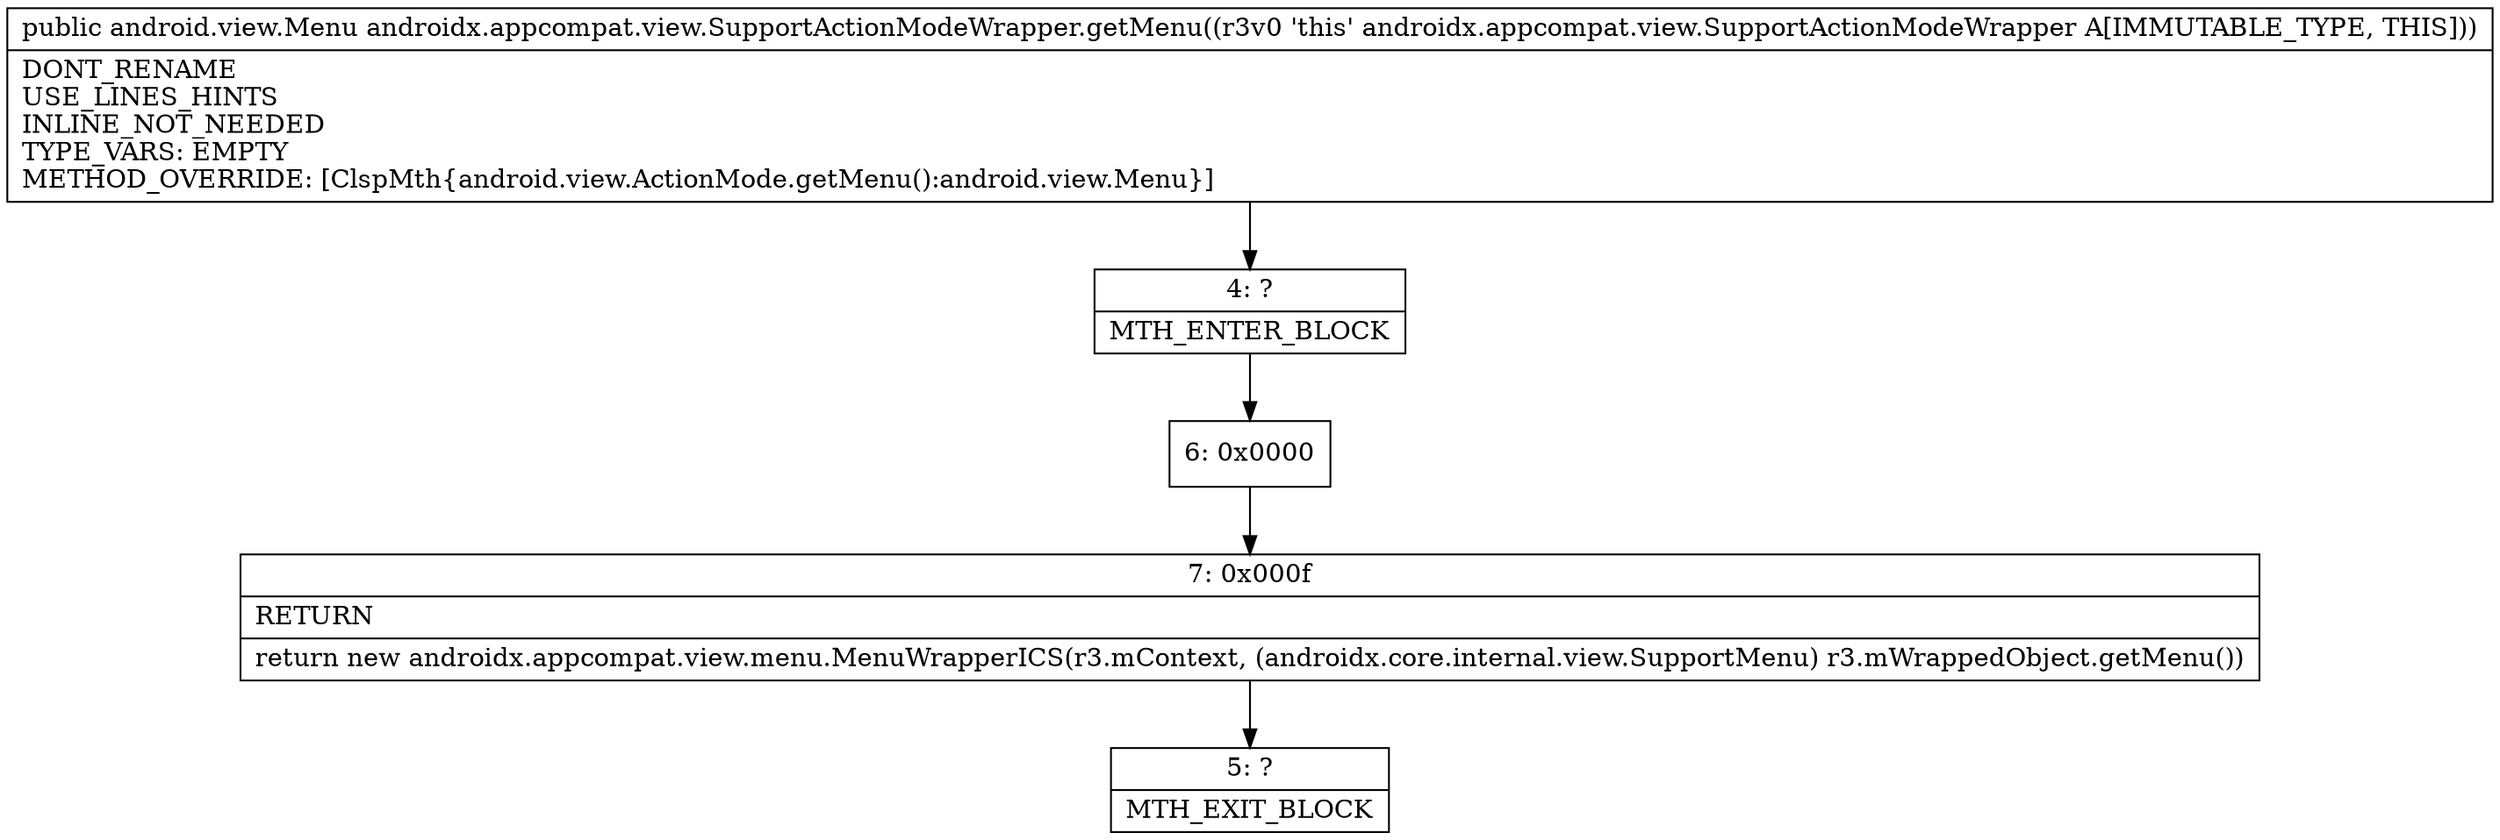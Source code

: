 digraph "CFG forandroidx.appcompat.view.SupportActionModeWrapper.getMenu()Landroid\/view\/Menu;" {
Node_4 [shape=record,label="{4\:\ ?|MTH_ENTER_BLOCK\l}"];
Node_6 [shape=record,label="{6\:\ 0x0000}"];
Node_7 [shape=record,label="{7\:\ 0x000f|RETURN\l|return new androidx.appcompat.view.menu.MenuWrapperICS(r3.mContext, (androidx.core.internal.view.SupportMenu) r3.mWrappedObject.getMenu())\l}"];
Node_5 [shape=record,label="{5\:\ ?|MTH_EXIT_BLOCK\l}"];
MethodNode[shape=record,label="{public android.view.Menu androidx.appcompat.view.SupportActionModeWrapper.getMenu((r3v0 'this' androidx.appcompat.view.SupportActionModeWrapper A[IMMUTABLE_TYPE, THIS]))  | DONT_RENAME\lUSE_LINES_HINTS\lINLINE_NOT_NEEDED\lTYPE_VARS: EMPTY\lMETHOD_OVERRIDE: [ClspMth\{android.view.ActionMode.getMenu():android.view.Menu\}]\l}"];
MethodNode -> Node_4;Node_4 -> Node_6;
Node_6 -> Node_7;
Node_7 -> Node_5;
}

